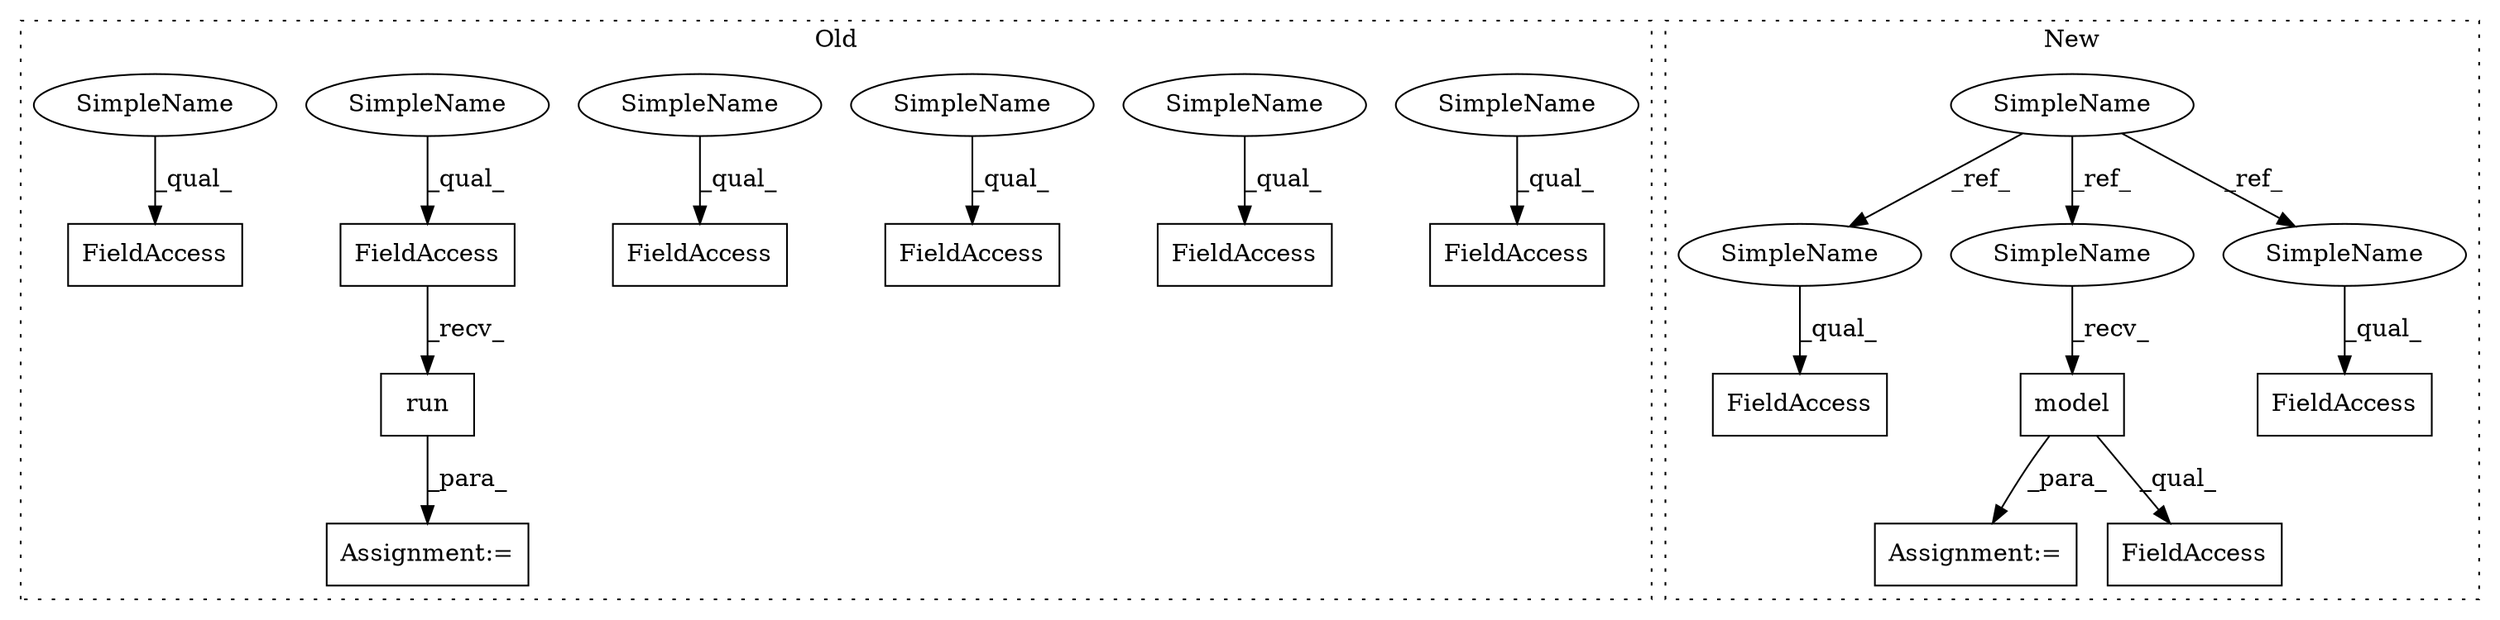 digraph G {
subgraph cluster0 {
1 [label="run" a="32" s="3646,3685" l="4,1" shape="box"];
3 [label="FieldAccess" a="22" s="3636" l="9" shape="box"];
5 [label="FieldAccess" a="22" s="3801" l="7" shape="box"];
9 [label="Assignment:=" a="7" s="3719" l="2" shape="box"];
11 [label="FieldAccess" a="22" s="3759" l="13" shape="box"];
12 [label="FieldAccess" a="22" s="3812" l="6" shape="box"];
13 [label="FieldAccess" a="22" s="3745" l="13" shape="box"];
14 [label="FieldAccess" a="22" s="3721" l="9" shape="box"];
18 [label="SimpleName" a="42" s="3721" l="4" shape="ellipse"];
19 [label="SimpleName" a="42" s="3812" l="4" shape="ellipse"];
20 [label="SimpleName" a="42" s="3745" l="4" shape="ellipse"];
21 [label="SimpleName" a="42" s="3759" l="4" shape="ellipse"];
22 [label="SimpleName" a="42" s="3636" l="4" shape="ellipse"];
23 [label="SimpleName" a="42" s="3801" l="4" shape="ellipse"];
label = "Old";
style="dotted";
}
subgraph cluster1 {
2 [label="model" a="32" s="3374,3392" l="6,1" shape="box"];
4 [label="SimpleName" a="42" s="3145" l="4" shape="ellipse"];
6 [label="Assignment:=" a="7" s="3417" l="1" shape="box"];
7 [label="FieldAccess" a="22" s="3369" l="32" shape="box"];
8 [label="FieldAccess" a="22" s="3584" l="10" shape="box"];
10 [label="FieldAccess" a="22" s="3544" l="14" shape="box"];
15 [label="SimpleName" a="42" s="3544" l="4" shape="ellipse"];
16 [label="SimpleName" a="42" s="3369" l="4" shape="ellipse"];
17 [label="SimpleName" a="42" s="3584" l="4" shape="ellipse"];
label = "New";
style="dotted";
}
1 -> 9 [label="_para_"];
2 -> 6 [label="_para_"];
2 -> 7 [label="_qual_"];
3 -> 1 [label="_recv_"];
4 -> 15 [label="_ref_"];
4 -> 17 [label="_ref_"];
4 -> 16 [label="_ref_"];
15 -> 10 [label="_qual_"];
16 -> 2 [label="_recv_"];
17 -> 8 [label="_qual_"];
18 -> 14 [label="_qual_"];
19 -> 12 [label="_qual_"];
20 -> 13 [label="_qual_"];
21 -> 11 [label="_qual_"];
22 -> 3 [label="_qual_"];
23 -> 5 [label="_qual_"];
}